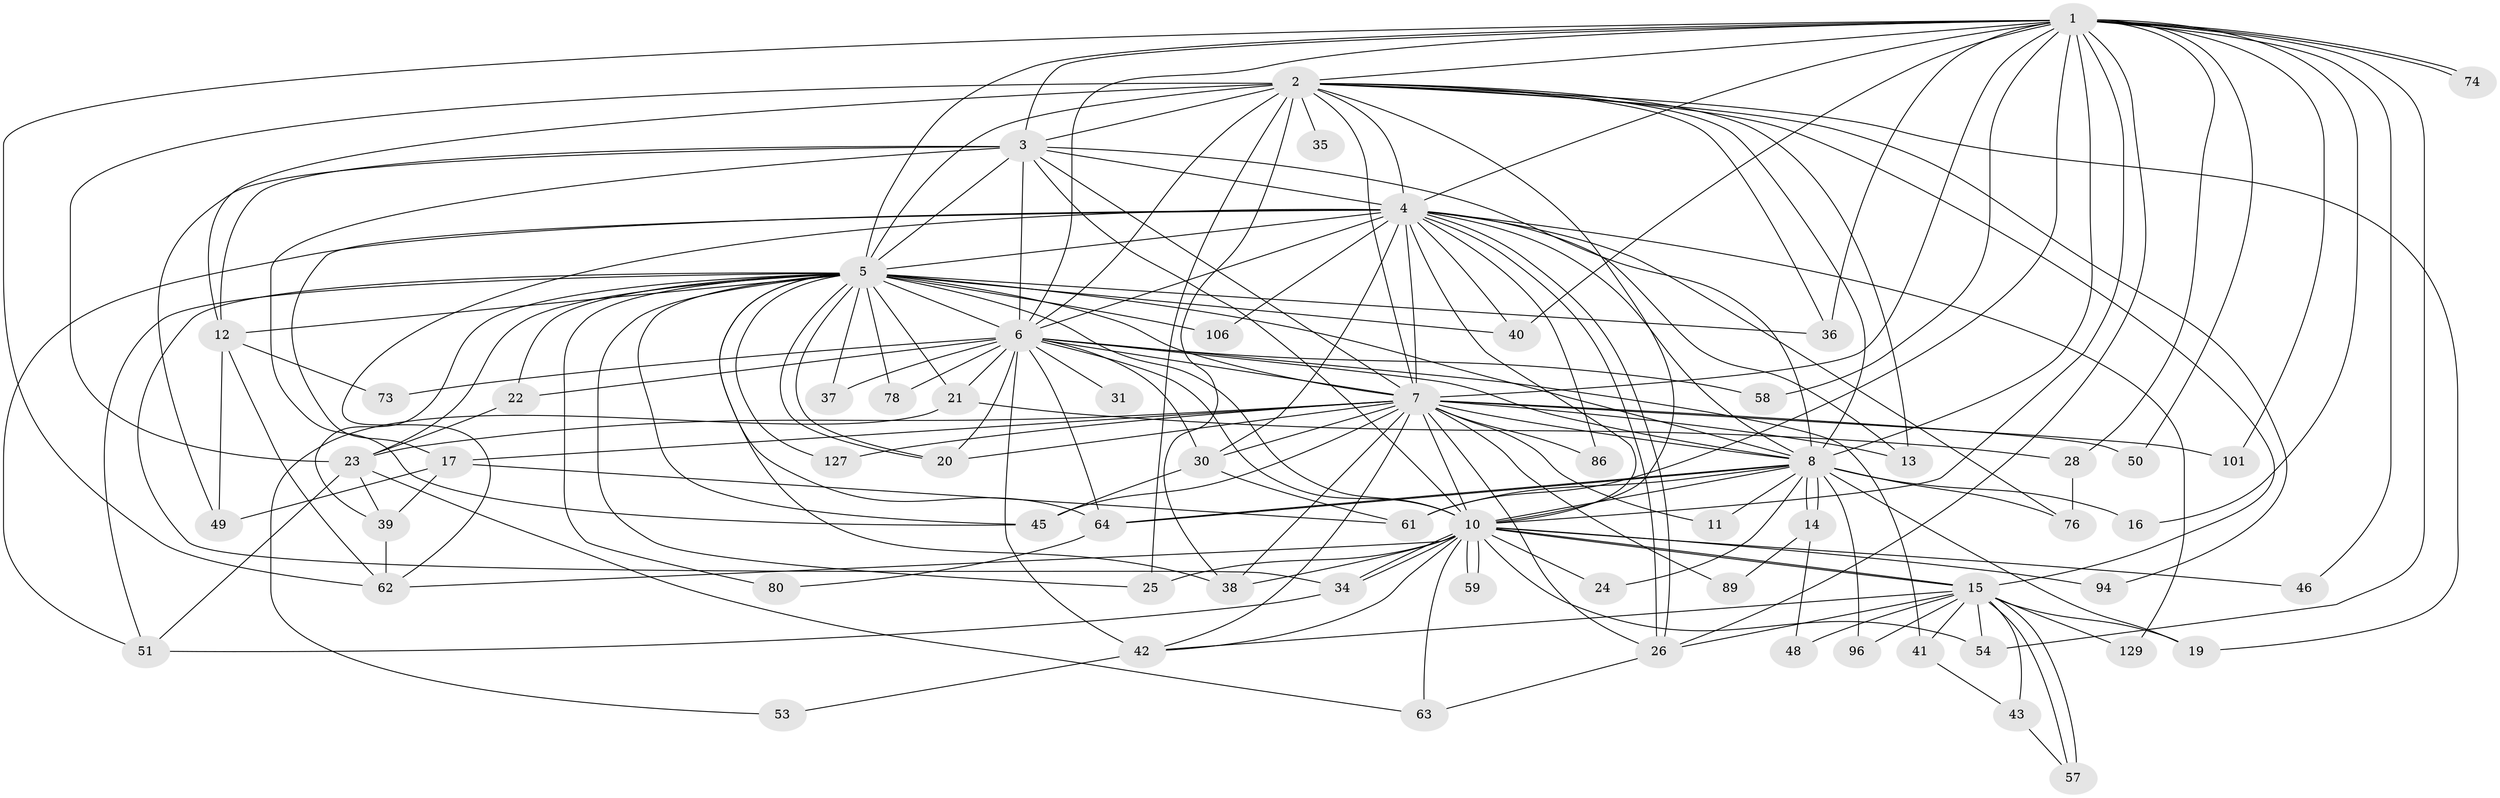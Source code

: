 // original degree distribution, {24: 0.007692307692307693, 20: 0.007692307692307693, 14: 0.007692307692307693, 22: 0.007692307692307693, 33: 0.007692307692307693, 17: 0.007692307692307693, 25: 0.015384615384615385, 21: 0.007692307692307693, 30: 0.007692307692307693, 2: 0.5461538461538461, 6: 0.015384615384615385, 3: 0.18461538461538463, 4: 0.11538461538461539, 15: 0.007692307692307693, 5: 0.046153846153846156, 8: 0.007692307692307693}
// Generated by graph-tools (version 1.1) at 2025/13/03/09/25 04:13:56]
// undirected, 65 vertices, 183 edges
graph export_dot {
graph [start="1"]
  node [color=gray90,style=filled];
  1 [super="+77+33"];
  2 [super="+103+122+29+67+44+82+55"];
  3 [super="+52+75+27"];
  4;
  5 [super="+72+84"];
  6 [super="+9+60+90"];
  7;
  8;
  10 [super="+68+115+18"];
  11;
  12;
  13;
  14;
  15;
  16;
  17;
  19;
  20 [super="+121+107"];
  21;
  22;
  23 [super="+104"];
  24;
  25 [super="+70"];
  26 [super="+32"];
  28;
  30 [super="+108"];
  31;
  34 [super="+87"];
  35;
  36 [super="+81+65"];
  37;
  38 [super="+85"];
  39 [super="+66"];
  40 [super="+124"];
  41;
  42 [super="+47"];
  43;
  45 [super="+105+88"];
  46;
  48;
  49 [super="+98"];
  50;
  51 [super="+97"];
  53;
  54 [super="+130"];
  57 [super="+126"];
  58;
  59;
  61 [super="+69"];
  62 [super="+95"];
  63;
  64 [super="+71+83"];
  73;
  74;
  76 [super="+125"];
  78;
  80;
  86;
  89;
  94;
  96 [super="+99"];
  101;
  106;
  127;
  129;
  1 -- 2;
  1 -- 3;
  1 -- 4;
  1 -- 5;
  1 -- 6 [weight=3];
  1 -- 7;
  1 -- 8 [weight=2];
  1 -- 10 [weight=2];
  1 -- 16;
  1 -- 28;
  1 -- 46;
  1 -- 58;
  1 -- 61;
  1 -- 62;
  1 -- 74;
  1 -- 74;
  1 -- 101;
  1 -- 50;
  1 -- 54;
  1 -- 40;
  1 -- 36;
  1 -- 26;
  2 -- 3;
  2 -- 4;
  2 -- 5 [weight=3];
  2 -- 6 [weight=4];
  2 -- 7;
  2 -- 8;
  2 -- 10 [weight=2];
  2 -- 12;
  2 -- 25;
  2 -- 35 [weight=2];
  2 -- 19;
  2 -- 36;
  2 -- 23 [weight=2];
  2 -- 13;
  2 -- 94;
  2 -- 15;
  2 -- 38;
  3 -- 4 [weight=2];
  3 -- 5;
  3 -- 6 [weight=2];
  3 -- 7 [weight=2];
  3 -- 8;
  3 -- 10;
  3 -- 49;
  3 -- 45;
  3 -- 12;
  4 -- 5;
  4 -- 6 [weight=2];
  4 -- 7;
  4 -- 8;
  4 -- 10;
  4 -- 13;
  4 -- 17;
  4 -- 26;
  4 -- 26;
  4 -- 40;
  4 -- 51;
  4 -- 86;
  4 -- 106;
  4 -- 129;
  4 -- 30;
  4 -- 62;
  4 -- 76;
  5 -- 6 [weight=2];
  5 -- 7;
  5 -- 8 [weight=2];
  5 -- 10 [weight=2];
  5 -- 12;
  5 -- 20;
  5 -- 20;
  5 -- 21;
  5 -- 22;
  5 -- 36 [weight=2];
  5 -- 37;
  5 -- 38;
  5 -- 45;
  5 -- 51;
  5 -- 78;
  5 -- 80;
  5 -- 106;
  5 -- 127;
  5 -- 23;
  5 -- 40;
  5 -- 64 [weight=3];
  5 -- 39;
  5 -- 25;
  5 -- 34;
  6 -- 7 [weight=2];
  6 -- 8 [weight=2];
  6 -- 10 [weight=3];
  6 -- 22;
  6 -- 31 [weight=3];
  6 -- 37;
  6 -- 41;
  6 -- 78;
  6 -- 20;
  6 -- 73;
  6 -- 21;
  6 -- 58;
  6 -- 30;
  6 -- 64;
  6 -- 42 [weight=2];
  7 -- 8;
  7 -- 10;
  7 -- 11;
  7 -- 13;
  7 -- 17;
  7 -- 23;
  7 -- 30;
  7 -- 42;
  7 -- 50;
  7 -- 86;
  7 -- 89;
  7 -- 101;
  7 -- 127;
  7 -- 20;
  7 -- 45;
  7 -- 26;
  7 -- 38;
  8 -- 10 [weight=3];
  8 -- 11;
  8 -- 14;
  8 -- 14;
  8 -- 16;
  8 -- 19;
  8 -- 24;
  8 -- 64;
  8 -- 64;
  8 -- 76;
  8 -- 96 [weight=2];
  8 -- 61;
  10 -- 15 [weight=2];
  10 -- 15;
  10 -- 24;
  10 -- 25;
  10 -- 34;
  10 -- 34;
  10 -- 38;
  10 -- 46;
  10 -- 54 [weight=2];
  10 -- 59;
  10 -- 59;
  10 -- 63;
  10 -- 94;
  10 -- 62;
  10 -- 42;
  12 -- 49;
  12 -- 62;
  12 -- 73;
  14 -- 48;
  14 -- 89;
  15 -- 19;
  15 -- 41;
  15 -- 42;
  15 -- 43;
  15 -- 48;
  15 -- 54;
  15 -- 57;
  15 -- 57;
  15 -- 96;
  15 -- 129;
  15 -- 26;
  17 -- 39;
  17 -- 61;
  17 -- 49;
  21 -- 28;
  21 -- 53;
  22 -- 23;
  23 -- 39;
  23 -- 63;
  23 -- 51;
  26 -- 63;
  28 -- 76;
  30 -- 45;
  30 -- 61;
  34 -- 51;
  39 -- 62;
  41 -- 43;
  42 -- 53;
  43 -- 57;
  64 -- 80;
}
